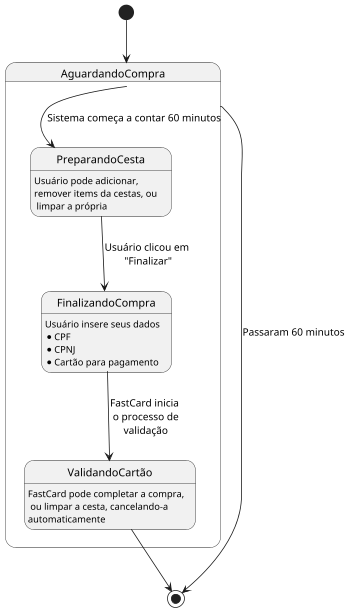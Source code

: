 @startuml
scale 350 width
[*] --> AguardandoCompra

state AguardandoCompra {
    AguardandoCompra -->PreparandoCesta : Sistema começa a contar 60 minutos
    state PreparandoCesta {
PreparandoCesta : Usuário pode adicionar,\nremover items da cestas, ou \n limpar a própria
    }


    state FinalizandoCompra {
    FinalizandoCompra :  Usuário insere seus dados\n* CPF \n*CPNJ \n*Cartão para pagamento
    }
    state ValidandoCartão {
    ValidandoCartão : FastCard pode completar a compra,\n ou limpar a cesta, cancelando-a\nautomaticamente
    }

}
PreparandoCesta --> FinalizandoCompra : Usuário clicou em \n"Finalizar"
AguardandoCompra --> [*] : Passaram 60 minutos
FinalizandoCompra --> ValidandoCartão : FastCard inicia\n o processo de\n validação
ValidandoCartão--> [*]
@enduml